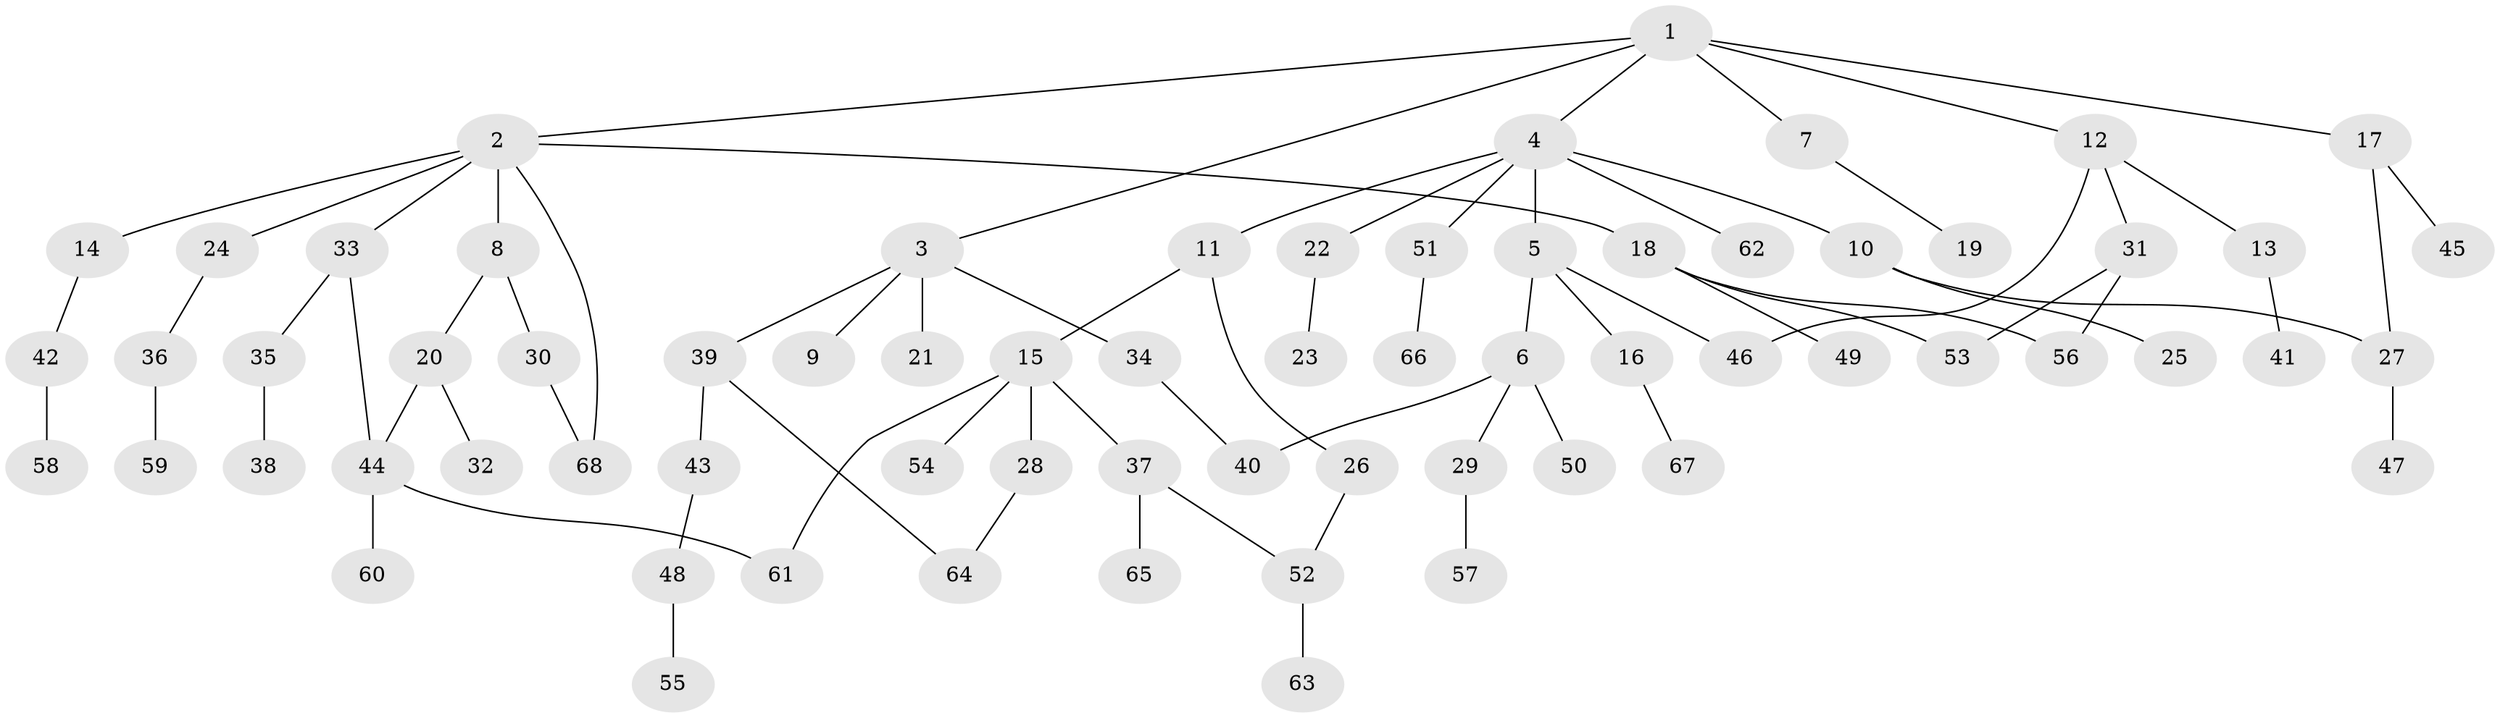 // coarse degree distribution, {6: 0.0625, 4: 0.10416666666666667, 2: 0.4166666666666667, 1: 0.2708333333333333, 3: 0.14583333333333334}
// Generated by graph-tools (version 1.1) at 2025/36/03/04/25 23:36:02]
// undirected, 68 vertices, 77 edges
graph export_dot {
  node [color=gray90,style=filled];
  1;
  2;
  3;
  4;
  5;
  6;
  7;
  8;
  9;
  10;
  11;
  12;
  13;
  14;
  15;
  16;
  17;
  18;
  19;
  20;
  21;
  22;
  23;
  24;
  25;
  26;
  27;
  28;
  29;
  30;
  31;
  32;
  33;
  34;
  35;
  36;
  37;
  38;
  39;
  40;
  41;
  42;
  43;
  44;
  45;
  46;
  47;
  48;
  49;
  50;
  51;
  52;
  53;
  54;
  55;
  56;
  57;
  58;
  59;
  60;
  61;
  62;
  63;
  64;
  65;
  66;
  67;
  68;
  1 -- 2;
  1 -- 3;
  1 -- 4;
  1 -- 7;
  1 -- 12;
  1 -- 17;
  2 -- 8;
  2 -- 14;
  2 -- 18;
  2 -- 24;
  2 -- 33;
  2 -- 68;
  3 -- 9;
  3 -- 21;
  3 -- 34;
  3 -- 39;
  4 -- 5;
  4 -- 10;
  4 -- 11;
  4 -- 22;
  4 -- 51;
  4 -- 62;
  5 -- 6;
  5 -- 16;
  5 -- 46;
  6 -- 29;
  6 -- 50;
  6 -- 40;
  7 -- 19;
  8 -- 20;
  8 -- 30;
  10 -- 25;
  10 -- 27;
  11 -- 15;
  11 -- 26;
  12 -- 13;
  12 -- 31;
  12 -- 46;
  13 -- 41;
  14 -- 42;
  15 -- 28;
  15 -- 37;
  15 -- 54;
  15 -- 61;
  16 -- 67;
  17 -- 27;
  17 -- 45;
  18 -- 49;
  18 -- 53;
  18 -- 56;
  20 -- 32;
  20 -- 44;
  22 -- 23;
  24 -- 36;
  26 -- 52;
  27 -- 47;
  28 -- 64;
  29 -- 57;
  30 -- 68;
  31 -- 53;
  31 -- 56;
  33 -- 35;
  33 -- 44;
  34 -- 40;
  35 -- 38;
  36 -- 59;
  37 -- 52;
  37 -- 65;
  39 -- 43;
  39 -- 64;
  42 -- 58;
  43 -- 48;
  44 -- 60;
  44 -- 61;
  48 -- 55;
  51 -- 66;
  52 -- 63;
}

